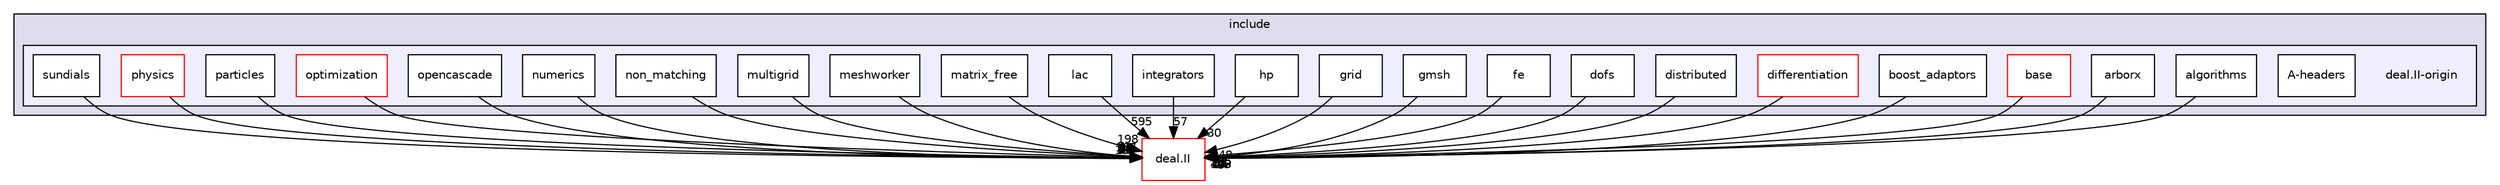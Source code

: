 digraph "include/deal.II-origin" {
  compound=true
  node [ fontsize="10", fontname="Helvetica"];
  edge [ labelfontsize="10", labelfontname="Helvetica"];
  subgraph clusterdir_d44c64559bbebec7f509842c48db8b23 {
    graph [ bgcolor="#ddddee", pencolor="black", label="include" fontname="Helvetica", fontsize="10", URL="dir_d44c64559bbebec7f509842c48db8b23.html"]
  subgraph clusterdir_1627ce85bc33b76c4cb222dfe9aeffd7 {
    graph [ bgcolor="#eeeeff", pencolor="black", label="" URL="dir_1627ce85bc33b76c4cb222dfe9aeffd7.html"];
    dir_1627ce85bc33b76c4cb222dfe9aeffd7 [shape=plaintext label="deal.II-origin"];
    dir_5fc20a817d672a52ed354aaf3712bf13 [shape=box label="A-headers" color="black" fillcolor="white" style="filled" URL="dir_5fc20a817d672a52ed354aaf3712bf13.html"];
    dir_65b8ec18948bdad5bb2e1c72ed795889 [shape=box label="algorithms" color="black" fillcolor="white" style="filled" URL="dir_65b8ec18948bdad5bb2e1c72ed795889.html"];
    dir_506ca19e5b24af5b25b1c141bf56818f [shape=box label="arborx" color="black" fillcolor="white" style="filled" URL="dir_506ca19e5b24af5b25b1c141bf56818f.html"];
    dir_44197ca9d3d2f23a5e88b57427341144 [shape=box label="base" color="red" fillcolor="white" style="filled" URL="dir_44197ca9d3d2f23a5e88b57427341144.html"];
    dir_77afec87410f5518c060de355e726621 [shape=box label="boost_adaptors" color="black" fillcolor="white" style="filled" URL="dir_77afec87410f5518c060de355e726621.html"];
    dir_c1daf48e3b0a3a89268b54c45ccaa086 [shape=box label="differentiation" color="red" fillcolor="white" style="filled" URL="dir_c1daf48e3b0a3a89268b54c45ccaa086.html"];
    dir_684f0f7b65a66369ab611f1208c7d2bc [shape=box label="distributed" color="black" fillcolor="white" style="filled" URL="dir_684f0f7b65a66369ab611f1208c7d2bc.html"];
    dir_808e9b7700dbd6962cdd2ae3daa35c8b [shape=box label="dofs" color="black" fillcolor="white" style="filled" URL="dir_808e9b7700dbd6962cdd2ae3daa35c8b.html"];
    dir_29508a5e7ce2100b0ee660be45210d38 [shape=box label="fe" color="black" fillcolor="white" style="filled" URL="dir_29508a5e7ce2100b0ee660be45210d38.html"];
    dir_15a27d72838d0a603000eb7d9f52fe52 [shape=box label="gmsh" color="black" fillcolor="white" style="filled" URL="dir_15a27d72838d0a603000eb7d9f52fe52.html"];
    dir_3b90df1b35a30c5217b654fb0770fb09 [shape=box label="grid" color="black" fillcolor="white" style="filled" URL="dir_3b90df1b35a30c5217b654fb0770fb09.html"];
    dir_17959ad923f451273c3e3175f69c471f [shape=box label="hp" color="black" fillcolor="white" style="filled" URL="dir_17959ad923f451273c3e3175f69c471f.html"];
    dir_b239fcc1fa80d35ba02c943f6ae4d864 [shape=box label="integrators" color="black" fillcolor="white" style="filled" URL="dir_b239fcc1fa80d35ba02c943f6ae4d864.html"];
    dir_f3fc72e78e93378d9cf14b810e130fc1 [shape=box label="lac" color="black" fillcolor="white" style="filled" URL="dir_f3fc72e78e93378d9cf14b810e130fc1.html"];
    dir_820c4252f7fe0fdf87bafa55c2276e7b [shape=box label="matrix_free" color="black" fillcolor="white" style="filled" URL="dir_820c4252f7fe0fdf87bafa55c2276e7b.html"];
    dir_3077936e09ee46c7c97fe03e41db907d [shape=box label="meshworker" color="black" fillcolor="white" style="filled" URL="dir_3077936e09ee46c7c97fe03e41db907d.html"];
    dir_289f026aebdda793201bbc00f866d046 [shape=box label="multigrid" color="black" fillcolor="white" style="filled" URL="dir_289f026aebdda793201bbc00f866d046.html"];
    dir_5cf7dde9a9829b450c4a65adba758bed [shape=box label="non_matching" color="black" fillcolor="white" style="filled" URL="dir_5cf7dde9a9829b450c4a65adba758bed.html"];
    dir_21e56a03b6c4b33313f8b715e041a96f [shape=box label="numerics" color="black" fillcolor="white" style="filled" URL="dir_21e56a03b6c4b33313f8b715e041a96f.html"];
    dir_299d97587060015458c5f211f9e9fdec [shape=box label="opencascade" color="black" fillcolor="white" style="filled" URL="dir_299d97587060015458c5f211f9e9fdec.html"];
    dir_2d78c9d3cad7bf6675fde63f6f86da4b [shape=box label="optimization" color="red" fillcolor="white" style="filled" URL="dir_2d78c9d3cad7bf6675fde63f6f86da4b.html"];
    dir_368f5517919c8accfb1e2561a28803e8 [shape=box label="particles" color="black" fillcolor="white" style="filled" URL="dir_368f5517919c8accfb1e2561a28803e8.html"];
    dir_5aacf5c17ccb45cac3806789a22b3b6a [shape=box label="physics" color="red" fillcolor="white" style="filled" URL="dir_5aacf5c17ccb45cac3806789a22b3b6a.html"];
    dir_7f03f044e5fb02f81ea4de1bfa515a9a [shape=box label="sundials" color="black" fillcolor="white" style="filled" URL="dir_7f03f044e5fb02f81ea4de1bfa515a9a.html"];
  }
  }
  dir_ee90d91a514b839c31faec7a1d916f67 [shape=box label="deal.II" fillcolor="white" style="filled" color="red" URL="dir_ee90d91a514b839c31faec7a1d916f67.html"];
  dir_17959ad923f451273c3e3175f69c471f->dir_ee90d91a514b839c31faec7a1d916f67 [headlabel="30", labeldistance=1.5 headhref="dir_000098_000009.html"];
  dir_77afec87410f5518c060de355e726621->dir_ee90d91a514b839c31faec7a1d916f67 [headlabel="8", labeldistance=1.5 headhref="dir_000071_000009.html"];
  dir_c1daf48e3b0a3a89268b54c45ccaa086->dir_ee90d91a514b839c31faec7a1d916f67 [headlabel="105", labeldistance=1.5 headhref="dir_000080_000009.html"];
  dir_684f0f7b65a66369ab611f1208c7d2bc->dir_ee90d91a514b839c31faec7a1d916f67 [headlabel="41", labeldistance=1.5 headhref="dir_000090_000009.html"];
  dir_5cf7dde9a9829b450c4a65adba758bed->dir_ee90d91a514b839c31faec7a1d916f67 [headlabel="15", labeldistance=1.5 headhref="dir_000113_000009.html"];
  dir_820c4252f7fe0fdf87bafa55c2276e7b->dir_ee90d91a514b839c31faec7a1d916f67 [headlabel="198", labeldistance=1.5 headhref="dir_000104_000009.html"];
  dir_29508a5e7ce2100b0ee660be45210d38->dir_ee90d91a514b839c31faec7a1d916f67 [headlabel="305", labeldistance=1.5 headhref="dir_000017_000009.html"];
  dir_b239fcc1fa80d35ba02c943f6ae4d864->dir_ee90d91a514b839c31faec7a1d916f67 [headlabel="57", labeldistance=1.5 headhref="dir_000101_000009.html"];
  dir_7f03f044e5fb02f81ea4de1bfa515a9a->dir_ee90d91a514b839c31faec7a1d916f67 [headlabel="36", labeldistance=1.5 headhref="dir_000128_000009.html"];
  dir_3077936e09ee46c7c97fe03e41db907d->dir_ee90d91a514b839c31faec7a1d916f67 [headlabel="87", labeldistance=1.5 headhref="dir_000107_000009.html"];
  dir_299d97587060015458c5f211f9e9fdec->dir_ee90d91a514b839c31faec7a1d916f67 [headlabel="9", labeldistance=1.5 headhref="dir_000029_000009.html"];
  dir_5aacf5c17ccb45cac3806789a22b3b6a->dir_ee90d91a514b839c31faec7a1d916f67 [headlabel="20", labeldistance=1.5 headhref="dir_000123_000009.html"];
  dir_289f026aebdda793201bbc00f866d046->dir_ee90d91a514b839c31faec7a1d916f67 [headlabel="107", labeldistance=1.5 headhref="dir_000110_000009.html"];
  dir_3b90df1b35a30c5217b654fb0770fb09->dir_ee90d91a514b839c31faec7a1d916f67 [headlabel="148", labeldistance=1.5 headhref="dir_000020_000009.html"];
  dir_808e9b7700dbd6962cdd2ae3daa35c8b->dir_ee90d91a514b839c31faec7a1d916f67 [headlabel="54", labeldistance=1.5 headhref="dir_000095_000009.html"];
  dir_f3fc72e78e93378d9cf14b810e130fc1->dir_ee90d91a514b839c31faec7a1d916f67 [headlabel="595", labeldistance=1.5 headhref="dir_000014_000009.html"];
  dir_21e56a03b6c4b33313f8b715e041a96f->dir_ee90d91a514b839c31faec7a1d916f67 [headlabel="152", labeldistance=1.5 headhref="dir_000091_000009.html"];
  dir_368f5517919c8accfb1e2561a28803e8->dir_ee90d91a514b839c31faec7a1d916f67 [headlabel="53", labeldistance=1.5 headhref="dir_000030_000009.html"];
  dir_506ca19e5b24af5b25b1c141bf56818f->dir_ee90d91a514b839c31faec7a1d916f67 [headlabel="4", labeldistance=1.5 headhref="dir_000068_000009.html"];
  dir_44197ca9d3d2f23a5e88b57427341144->dir_ee90d91a514b839c31faec7a1d916f67 [headlabel="473", labeldistance=1.5 headhref="dir_000011_000009.html"];
  dir_15a27d72838d0a603000eb7d9f52fe52->dir_ee90d91a514b839c31faec7a1d916f67 [headlabel="3", labeldistance=1.5 headhref="dir_000028_000009.html"];
  dir_2d78c9d3cad7bf6675fde63f6f86da4b->dir_ee90d91a514b839c31faec7a1d916f67 [headlabel="14", labeldistance=1.5 headhref="dir_000116_000009.html"];
  dir_65b8ec18948bdad5bb2e1c72ed795889->dir_ee90d91a514b839c31faec7a1d916f67 [headlabel="24", labeldistance=1.5 headhref="dir_000065_000009.html"];
}
